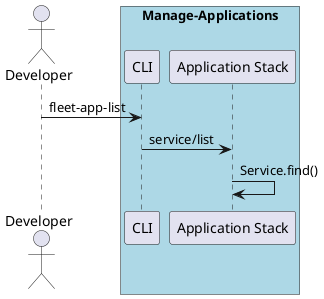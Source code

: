 @startuml
Actor "Developer" as A

box "Manage-Applications" #lightblue
participant "CLI" as S
A -> S : fleet-app-list
participant "Application Stack" as AS
S -> AS : service/list
AS -> AS : Service.find()
end box

@enduml
